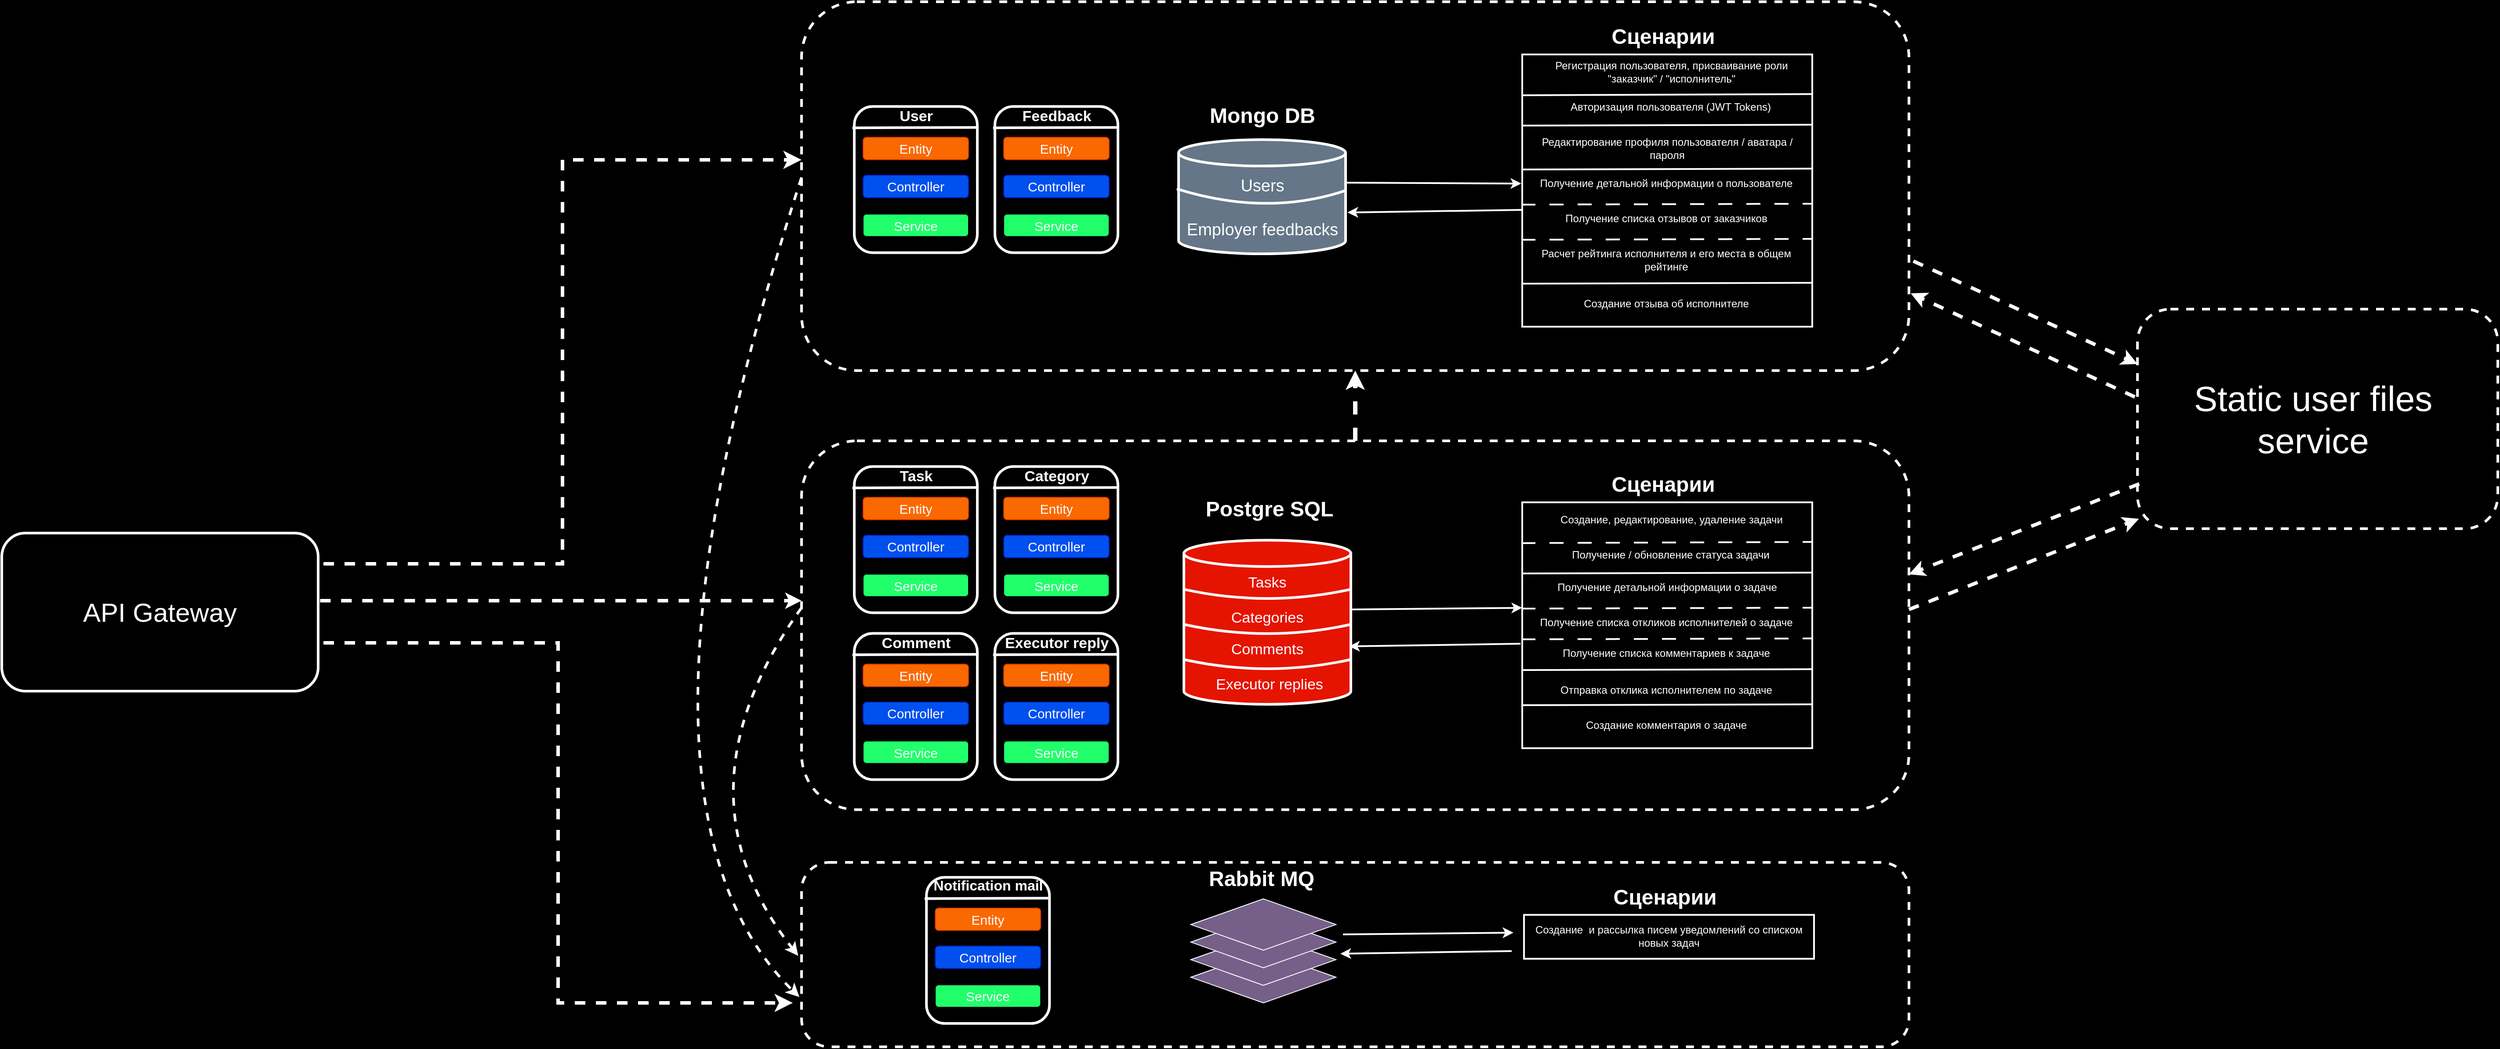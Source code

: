 <mxfile version="21.6.2" type="device">
  <diagram name="Страница 1" id="2fnHXD12BFQcjUa8TfmI">
    <mxGraphModel dx="4785" dy="2400" grid="1" gridSize="10" guides="1" tooltips="1" connect="1" arrows="1" fold="1" page="0" pageScale="1" pageWidth="1600" pageHeight="900" background="#000000" math="0" shadow="0">
      <root>
        <mxCell id="0" />
        <mxCell id="1" parent="0" />
        <mxCell id="LoR36YU-FgAz91kB2eEz-176" value="" style="rounded=1;whiteSpace=wrap;html=1;fillColor=none;strokeColor=#FFFFFF;strokeWidth=3;dashed=1;movable=1;resizable=1;rotatable=1;deletable=1;editable=1;locked=0;connectable=1;" vertex="1" parent="1">
          <mxGeometry x="10" y="900" width="1260" height="210" as="geometry" />
        </mxCell>
        <mxCell id="LoR36YU-FgAz91kB2eEz-152" value="&lt;font color=&quot;#ffffff&quot;&gt;Получение списка комментариев к задаче&lt;br&gt;&lt;/font&gt;" style="text;strokeColor=none;align=center;fillColor=none;html=1;verticalAlign=middle;whiteSpace=wrap;rounded=0;movable=1;resizable=1;rotatable=1;deletable=1;editable=1;locked=0;connectable=1;" vertex="1" parent="1">
          <mxGeometry x="829" y="647" width="330" height="30" as="geometry" />
        </mxCell>
        <mxCell id="LoR36YU-FgAz91kB2eEz-140" value="" style="rounded=0;whiteSpace=wrap;html=1;fillColor=none;strokeWidth=2;strokeColor=#FFFFFF;movable=1;resizable=1;rotatable=1;deletable=1;editable=1;locked=0;connectable=1;" vertex="1" parent="1">
          <mxGeometry x="830" y="490" width="330" height="280" as="geometry" />
        </mxCell>
        <mxCell id="LoR36YU-FgAz91kB2eEz-121" value="&lt;font color=&quot;#ffffff&quot;&gt;Авторизация пользователя (JWT Tokens)&lt;/font&gt;" style="text;strokeColor=none;align=center;fillColor=none;html=1;verticalAlign=middle;whiteSpace=wrap;rounded=0;" vertex="1" parent="1">
          <mxGeometry x="834" y="25" width="330" height="30" as="geometry" />
        </mxCell>
        <mxCell id="xJQs8l1K6RdiKLyGKh0s-5" value="" style="endArrow=classic;html=1;rounded=0;entryX=-0.008;entryY=0.405;entryDx=0;entryDy=0;entryPerimeter=0;fontSize=17;exitX=1.002;exitY=0.408;exitDx=0;exitDy=0;exitPerimeter=0;" parent="1" edge="1">
          <mxGeometry width="50" height="50" relative="1" as="geometry">
            <mxPoint x="480.84" y="147.92" as="sourcePoint" />
            <mxPoint x="638.96" y="150.05" as="targetPoint" />
          </mxGeometry>
        </mxCell>
        <mxCell id="LoR36YU-FgAz91kB2eEz-41" value="" style="group" vertex="1" connectable="0" parent="1">
          <mxGeometry x="70" y="445" width="140" height="175" as="geometry" />
        </mxCell>
        <mxCell id="LoR36YU-FgAz91kB2eEz-42" value="" style="rounded=1;whiteSpace=wrap;html=1;fillColor=none;strokeColor=#FFFFFF;strokeWidth=3;" vertex="1" parent="LoR36YU-FgAz91kB2eEz-41">
          <mxGeometry y="4.268" width="140" height="166.463" as="geometry" />
        </mxCell>
        <mxCell id="LoR36YU-FgAz91kB2eEz-43" value="" style="endArrow=none;html=1;rounded=0;strokeWidth=3;strokeColor=#FFFFFF;exitX=-0.015;exitY=0.146;exitDx=0;exitDy=0;exitPerimeter=0;entryX=0.99;entryY=0.143;entryDx=0;entryDy=0;entryPerimeter=0;" edge="1" parent="LoR36YU-FgAz91kB2eEz-41" source="LoR36YU-FgAz91kB2eEz-42" target="LoR36YU-FgAz91kB2eEz-42">
          <mxGeometry width="50" height="50" relative="1" as="geometry">
            <mxPoint x="360" y="183.537" as="sourcePoint" />
            <mxPoint x="410" y="140.854" as="targetPoint" />
          </mxGeometry>
        </mxCell>
        <mxCell id="LoR36YU-FgAz91kB2eEz-44" value="&lt;font style=&quot;font-size: 17px;&quot;&gt;Task&lt;/font&gt;" style="text;strokeColor=none;fillColor=none;html=1;fontSize=20;fontStyle=1;verticalAlign=middle;align=center;fontColor=#FFFFFF;" vertex="1" parent="LoR36YU-FgAz91kB2eEz-41">
          <mxGeometry x="20" y="-3.415" width="100" height="34.146" as="geometry" />
        </mxCell>
        <mxCell id="LoR36YU-FgAz91kB2eEz-45" value="&lt;font color=&quot;#ffffff&quot; style=&quot;font-size: 15px;&quot;&gt;Entity&lt;/font&gt;" style="rounded=1;whiteSpace=wrap;html=1;fillColor=#fa6800;fontColor=#000000;strokeColor=#C73500;" vertex="1" parent="LoR36YU-FgAz91kB2eEz-41">
          <mxGeometry x="10" y="39.268" width="120" height="25.61" as="geometry" />
        </mxCell>
        <mxCell id="LoR36YU-FgAz91kB2eEz-46" value="&lt;font style=&quot;font-size: 15px;&quot;&gt;Controller&lt;/font&gt;" style="rounded=1;whiteSpace=wrap;html=1;fillColor=#0050ef;fontColor=#ffffff;strokeColor=#001DBC;" vertex="1" parent="LoR36YU-FgAz91kB2eEz-41">
          <mxGeometry x="10" y="82.561" width="120" height="25.61" as="geometry" />
        </mxCell>
        <mxCell id="LoR36YU-FgAz91kB2eEz-47" value="&lt;font style=&quot;font-size: 15px;&quot; color=&quot;#ffffff&quot;&gt;Service&lt;/font&gt;" style="rounded=1;whiteSpace=wrap;html=1;fillColor=#21FF6B;" vertex="1" parent="LoR36YU-FgAz91kB2eEz-41">
          <mxGeometry x="10" y="126.707" width="120" height="25.61" as="geometry" />
        </mxCell>
        <mxCell id="LoR36YU-FgAz91kB2eEz-62" value="" style="group" vertex="1" connectable="0" parent="1">
          <mxGeometry x="230" y="445" width="140" height="175" as="geometry" />
        </mxCell>
        <mxCell id="LoR36YU-FgAz91kB2eEz-63" value="" style="rounded=1;whiteSpace=wrap;html=1;fillColor=none;strokeColor=#FFFFFF;strokeWidth=3;" vertex="1" parent="LoR36YU-FgAz91kB2eEz-62">
          <mxGeometry y="4.268" width="140" height="166.463" as="geometry" />
        </mxCell>
        <mxCell id="LoR36YU-FgAz91kB2eEz-64" value="" style="endArrow=none;html=1;rounded=0;strokeWidth=3;strokeColor=#FFFFFF;exitX=-0.015;exitY=0.146;exitDx=0;exitDy=0;exitPerimeter=0;entryX=0.99;entryY=0.143;entryDx=0;entryDy=0;entryPerimeter=0;" edge="1" parent="LoR36YU-FgAz91kB2eEz-62" source="LoR36YU-FgAz91kB2eEz-63" target="LoR36YU-FgAz91kB2eEz-63">
          <mxGeometry width="50" height="50" relative="1" as="geometry">
            <mxPoint x="360" y="183.537" as="sourcePoint" />
            <mxPoint x="410" y="140.854" as="targetPoint" />
          </mxGeometry>
        </mxCell>
        <mxCell id="LoR36YU-FgAz91kB2eEz-65" value="&lt;font style=&quot;font-size: 17px;&quot;&gt;Category&lt;/font&gt;" style="text;strokeColor=none;fillColor=none;html=1;fontSize=20;fontStyle=1;verticalAlign=middle;align=center;fontColor=#FFFFFF;" vertex="1" parent="LoR36YU-FgAz91kB2eEz-62">
          <mxGeometry x="20" y="-3.415" width="100" height="34.146" as="geometry" />
        </mxCell>
        <mxCell id="LoR36YU-FgAz91kB2eEz-66" value="&lt;font color=&quot;#ffffff&quot; style=&quot;font-size: 15px;&quot;&gt;Entity&lt;/font&gt;" style="rounded=1;whiteSpace=wrap;html=1;fillColor=#fa6800;fontColor=#000000;strokeColor=#C73500;" vertex="1" parent="LoR36YU-FgAz91kB2eEz-62">
          <mxGeometry x="10" y="39.268" width="120" height="25.61" as="geometry" />
        </mxCell>
        <mxCell id="LoR36YU-FgAz91kB2eEz-67" value="&lt;font style=&quot;font-size: 15px;&quot;&gt;Controller&lt;/font&gt;" style="rounded=1;whiteSpace=wrap;html=1;fillColor=#0050ef;fontColor=#ffffff;strokeColor=#001DBC;" vertex="1" parent="LoR36YU-FgAz91kB2eEz-62">
          <mxGeometry x="10" y="82.561" width="120" height="25.61" as="geometry" />
        </mxCell>
        <mxCell id="LoR36YU-FgAz91kB2eEz-68" value="&lt;font style=&quot;font-size: 15px;&quot; color=&quot;#ffffff&quot;&gt;Service&lt;/font&gt;" style="rounded=1;whiteSpace=wrap;html=1;fillColor=#21FF6B;" vertex="1" parent="LoR36YU-FgAz91kB2eEz-62">
          <mxGeometry x="10" y="126.707" width="120" height="25.61" as="geometry" />
        </mxCell>
        <mxCell id="LoR36YU-FgAz91kB2eEz-69" value="" style="group" vertex="1" connectable="0" parent="1">
          <mxGeometry x="70" y="635" width="140" height="175" as="geometry" />
        </mxCell>
        <mxCell id="LoR36YU-FgAz91kB2eEz-70" value="" style="rounded=1;whiteSpace=wrap;html=1;fillColor=none;strokeColor=#FFFFFF;strokeWidth=3;" vertex="1" parent="LoR36YU-FgAz91kB2eEz-69">
          <mxGeometry y="4.268" width="140" height="166.463" as="geometry" />
        </mxCell>
        <mxCell id="LoR36YU-FgAz91kB2eEz-71" value="" style="endArrow=none;html=1;rounded=0;strokeWidth=3;strokeColor=#FFFFFF;exitX=-0.015;exitY=0.146;exitDx=0;exitDy=0;exitPerimeter=0;entryX=0.99;entryY=0.143;entryDx=0;entryDy=0;entryPerimeter=0;" edge="1" parent="LoR36YU-FgAz91kB2eEz-69" source="LoR36YU-FgAz91kB2eEz-70" target="LoR36YU-FgAz91kB2eEz-70">
          <mxGeometry width="50" height="50" relative="1" as="geometry">
            <mxPoint x="360" y="183.537" as="sourcePoint" />
            <mxPoint x="410" y="140.854" as="targetPoint" />
          </mxGeometry>
        </mxCell>
        <mxCell id="LoR36YU-FgAz91kB2eEz-72" value="&lt;font style=&quot;font-size: 17px;&quot;&gt;Comment&lt;/font&gt;" style="text;strokeColor=none;fillColor=none;html=1;fontSize=20;fontStyle=1;verticalAlign=middle;align=center;fontColor=#FFFFFF;" vertex="1" parent="LoR36YU-FgAz91kB2eEz-69">
          <mxGeometry x="20" y="-3.415" width="100" height="34.146" as="geometry" />
        </mxCell>
        <mxCell id="LoR36YU-FgAz91kB2eEz-73" value="&lt;font color=&quot;#ffffff&quot; style=&quot;font-size: 15px;&quot;&gt;Entity&lt;/font&gt;" style="rounded=1;whiteSpace=wrap;html=1;fillColor=#fa6800;fontColor=#000000;strokeColor=#C73500;" vertex="1" parent="LoR36YU-FgAz91kB2eEz-69">
          <mxGeometry x="10" y="39.268" width="120" height="25.61" as="geometry" />
        </mxCell>
        <mxCell id="LoR36YU-FgAz91kB2eEz-74" value="&lt;font style=&quot;font-size: 15px;&quot;&gt;Controller&lt;/font&gt;" style="rounded=1;whiteSpace=wrap;html=1;fillColor=#0050ef;fontColor=#ffffff;strokeColor=#001DBC;" vertex="1" parent="LoR36YU-FgAz91kB2eEz-69">
          <mxGeometry x="10" y="82.561" width="120" height="25.61" as="geometry" />
        </mxCell>
        <mxCell id="LoR36YU-FgAz91kB2eEz-75" value="&lt;font style=&quot;font-size: 15px;&quot; color=&quot;#ffffff&quot;&gt;Service&lt;/font&gt;" style="rounded=1;whiteSpace=wrap;html=1;fillColor=#21FF6B;" vertex="1" parent="LoR36YU-FgAz91kB2eEz-69">
          <mxGeometry x="10" y="126.707" width="120" height="25.61" as="geometry" />
        </mxCell>
        <mxCell id="LoR36YU-FgAz91kB2eEz-77" value="" style="group" vertex="1" connectable="0" parent="1">
          <mxGeometry x="230" y="635" width="140" height="175" as="geometry" />
        </mxCell>
        <mxCell id="LoR36YU-FgAz91kB2eEz-78" value="" style="rounded=1;whiteSpace=wrap;html=1;fillColor=none;strokeColor=#FFFFFF;strokeWidth=3;" vertex="1" parent="LoR36YU-FgAz91kB2eEz-77">
          <mxGeometry y="4.268" width="140" height="166.463" as="geometry" />
        </mxCell>
        <mxCell id="LoR36YU-FgAz91kB2eEz-79" value="" style="endArrow=none;html=1;rounded=0;strokeWidth=3;strokeColor=#FFFFFF;exitX=-0.015;exitY=0.146;exitDx=0;exitDy=0;exitPerimeter=0;entryX=0.99;entryY=0.143;entryDx=0;entryDy=0;entryPerimeter=0;" edge="1" parent="LoR36YU-FgAz91kB2eEz-77" source="LoR36YU-FgAz91kB2eEz-78" target="LoR36YU-FgAz91kB2eEz-78">
          <mxGeometry width="50" height="50" relative="1" as="geometry">
            <mxPoint x="360.0" y="183.537" as="sourcePoint" />
            <mxPoint x="410.0" y="140.854" as="targetPoint" />
          </mxGeometry>
        </mxCell>
        <mxCell id="LoR36YU-FgAz91kB2eEz-80" value="&lt;font style=&quot;font-size: 17px;&quot;&gt;Executor reply&lt;/font&gt;" style="text;strokeColor=none;fillColor=none;html=1;fontSize=20;fontStyle=1;verticalAlign=middle;align=center;fontColor=#FFFFFF;" vertex="1" parent="LoR36YU-FgAz91kB2eEz-77">
          <mxGeometry x="20.0" y="-3.415" width="100.0" height="34.146" as="geometry" />
        </mxCell>
        <mxCell id="LoR36YU-FgAz91kB2eEz-81" value="&lt;font color=&quot;#ffffff&quot; style=&quot;font-size: 15px;&quot;&gt;Entity&lt;/font&gt;" style="rounded=1;whiteSpace=wrap;html=1;fillColor=#fa6800;fontColor=#000000;strokeColor=#C73500;" vertex="1" parent="LoR36YU-FgAz91kB2eEz-77">
          <mxGeometry x="10.0" y="39.268" width="120.0" height="25.61" as="geometry" />
        </mxCell>
        <mxCell id="LoR36YU-FgAz91kB2eEz-82" value="&lt;font style=&quot;font-size: 15px;&quot;&gt;Controller&lt;/font&gt;" style="rounded=1;whiteSpace=wrap;html=1;fillColor=#0050ef;fontColor=#ffffff;strokeColor=#001DBC;" vertex="1" parent="LoR36YU-FgAz91kB2eEz-77">
          <mxGeometry x="10.0" y="82.561" width="120.0" height="25.61" as="geometry" />
        </mxCell>
        <mxCell id="LoR36YU-FgAz91kB2eEz-83" value="&lt;font style=&quot;font-size: 15px;&quot; color=&quot;#ffffff&quot;&gt;Service&lt;/font&gt;" style="rounded=1;whiteSpace=wrap;html=1;fillColor=#21FF6B;" vertex="1" parent="LoR36YU-FgAz91kB2eEz-77">
          <mxGeometry x="10.0" y="126.707" width="120.0" height="25.61" as="geometry" />
        </mxCell>
        <mxCell id="LoR36YU-FgAz91kB2eEz-84" value="" style="group" vertex="1" connectable="0" parent="1">
          <mxGeometry x="70" y="35" width="140" height="175" as="geometry" />
        </mxCell>
        <mxCell id="LoR36YU-FgAz91kB2eEz-85" value="" style="rounded=1;whiteSpace=wrap;html=1;fillColor=none;strokeColor=#FFFFFF;strokeWidth=3;" vertex="1" parent="LoR36YU-FgAz91kB2eEz-84">
          <mxGeometry y="4.268" width="140" height="166.463" as="geometry" />
        </mxCell>
        <mxCell id="LoR36YU-FgAz91kB2eEz-86" value="" style="endArrow=none;html=1;rounded=0;strokeWidth=3;strokeColor=#FFFFFF;exitX=-0.015;exitY=0.146;exitDx=0;exitDy=0;exitPerimeter=0;entryX=0.99;entryY=0.143;entryDx=0;entryDy=0;entryPerimeter=0;" edge="1" parent="LoR36YU-FgAz91kB2eEz-84" source="LoR36YU-FgAz91kB2eEz-85" target="LoR36YU-FgAz91kB2eEz-85">
          <mxGeometry width="50" height="50" relative="1" as="geometry">
            <mxPoint x="360" y="183.537" as="sourcePoint" />
            <mxPoint x="410" y="140.854" as="targetPoint" />
          </mxGeometry>
        </mxCell>
        <mxCell id="LoR36YU-FgAz91kB2eEz-87" value="&lt;font style=&quot;font-size: 17px;&quot;&gt;User&lt;/font&gt;" style="text;strokeColor=none;fillColor=none;html=1;fontSize=20;fontStyle=1;verticalAlign=middle;align=center;fontColor=#FFFFFF;" vertex="1" parent="LoR36YU-FgAz91kB2eEz-84">
          <mxGeometry x="20" y="-3.415" width="100" height="34.146" as="geometry" />
        </mxCell>
        <mxCell id="LoR36YU-FgAz91kB2eEz-88" value="&lt;font color=&quot;#ffffff&quot; style=&quot;font-size: 15px;&quot;&gt;Entity&lt;/font&gt;" style="rounded=1;whiteSpace=wrap;html=1;fillColor=#fa6800;fontColor=#000000;strokeColor=#C73500;" vertex="1" parent="LoR36YU-FgAz91kB2eEz-84">
          <mxGeometry x="10" y="39.268" width="120" height="25.61" as="geometry" />
        </mxCell>
        <mxCell id="LoR36YU-FgAz91kB2eEz-89" value="&lt;font style=&quot;font-size: 15px;&quot;&gt;Controller&lt;/font&gt;" style="rounded=1;whiteSpace=wrap;html=1;fillColor=#0050ef;fontColor=#ffffff;strokeColor=#001DBC;" vertex="1" parent="LoR36YU-FgAz91kB2eEz-84">
          <mxGeometry x="10" y="82.561" width="120" height="25.61" as="geometry" />
        </mxCell>
        <mxCell id="LoR36YU-FgAz91kB2eEz-90" value="&lt;font style=&quot;font-size: 15px;&quot; color=&quot;#ffffff&quot;&gt;Service&lt;/font&gt;" style="rounded=1;whiteSpace=wrap;html=1;fillColor=#21FF6B;" vertex="1" parent="LoR36YU-FgAz91kB2eEz-84">
          <mxGeometry x="10" y="126.707" width="120" height="25.61" as="geometry" />
        </mxCell>
        <mxCell id="LoR36YU-FgAz91kB2eEz-91" value="" style="group" vertex="1" connectable="0" parent="1">
          <mxGeometry x="230" y="35" width="140" height="175" as="geometry" />
        </mxCell>
        <mxCell id="LoR36YU-FgAz91kB2eEz-92" value="" style="rounded=1;whiteSpace=wrap;html=1;fillColor=none;strokeColor=#FFFFFF;strokeWidth=3;" vertex="1" parent="LoR36YU-FgAz91kB2eEz-91">
          <mxGeometry y="4.268" width="140" height="166.463" as="geometry" />
        </mxCell>
        <mxCell id="LoR36YU-FgAz91kB2eEz-93" value="" style="endArrow=none;html=1;rounded=0;strokeWidth=3;strokeColor=#FFFFFF;exitX=-0.015;exitY=0.146;exitDx=0;exitDy=0;exitPerimeter=0;entryX=0.99;entryY=0.143;entryDx=0;entryDy=0;entryPerimeter=0;" edge="1" parent="LoR36YU-FgAz91kB2eEz-91" source="LoR36YU-FgAz91kB2eEz-92" target="LoR36YU-FgAz91kB2eEz-92">
          <mxGeometry width="50" height="50" relative="1" as="geometry">
            <mxPoint x="360" y="183.537" as="sourcePoint" />
            <mxPoint x="410" y="140.854" as="targetPoint" />
          </mxGeometry>
        </mxCell>
        <mxCell id="LoR36YU-FgAz91kB2eEz-94" value="&lt;font style=&quot;font-size: 17px;&quot;&gt;Feedback&lt;/font&gt;" style="text;strokeColor=none;fillColor=none;html=1;fontSize=20;fontStyle=1;verticalAlign=middle;align=center;fontColor=#FFFFFF;" vertex="1" parent="LoR36YU-FgAz91kB2eEz-91">
          <mxGeometry x="20" y="-3.415" width="100" height="34.146" as="geometry" />
        </mxCell>
        <mxCell id="LoR36YU-FgAz91kB2eEz-95" value="&lt;font color=&quot;#ffffff&quot; style=&quot;font-size: 15px;&quot;&gt;Entity&lt;/font&gt;" style="rounded=1;whiteSpace=wrap;html=1;fillColor=#fa6800;fontColor=#000000;strokeColor=#C73500;" vertex="1" parent="LoR36YU-FgAz91kB2eEz-91">
          <mxGeometry x="10" y="39.268" width="120" height="25.61" as="geometry" />
        </mxCell>
        <mxCell id="LoR36YU-FgAz91kB2eEz-96" value="&lt;font style=&quot;font-size: 15px;&quot;&gt;Controller&lt;/font&gt;" style="rounded=1;whiteSpace=wrap;html=1;fillColor=#0050ef;fontColor=#ffffff;strokeColor=#001DBC;" vertex="1" parent="LoR36YU-FgAz91kB2eEz-91">
          <mxGeometry x="10" y="82.561" width="120" height="25.61" as="geometry" />
        </mxCell>
        <mxCell id="LoR36YU-FgAz91kB2eEz-97" value="&lt;font style=&quot;font-size: 15px;&quot; color=&quot;#ffffff&quot;&gt;Service&lt;/font&gt;" style="rounded=1;whiteSpace=wrap;html=1;fillColor=#21FF6B;" vertex="1" parent="LoR36YU-FgAz91kB2eEz-91">
          <mxGeometry x="10" y="126.707" width="120" height="25.61" as="geometry" />
        </mxCell>
        <mxCell id="LoR36YU-FgAz91kB2eEz-98" value="" style="rounded=1;whiteSpace=wrap;html=1;fillColor=none;strokeColor=#FFFFFF;strokeWidth=3;" vertex="1" parent="1">
          <mxGeometry x="152.1" y="916.948" width="140" height="166.463" as="geometry" />
        </mxCell>
        <mxCell id="LoR36YU-FgAz91kB2eEz-99" value="" style="endArrow=none;html=1;rounded=0;strokeWidth=3;strokeColor=#FFFFFF;exitX=-0.015;exitY=0.146;exitDx=0;exitDy=0;exitPerimeter=0;entryX=0.99;entryY=0.143;entryDx=0;entryDy=0;entryPerimeter=0;" edge="1" parent="1" source="LoR36YU-FgAz91kB2eEz-98" target="LoR36YU-FgAz91kB2eEz-98">
          <mxGeometry width="50" height="50" relative="1" as="geometry">
            <mxPoint x="512.1" y="1096.217" as="sourcePoint" />
            <mxPoint x="562.1" y="1053.534" as="targetPoint" />
          </mxGeometry>
        </mxCell>
        <mxCell id="LoR36YU-FgAz91kB2eEz-100" value="&lt;font style=&quot;font-size: 16px;&quot;&gt;Notification mail&lt;/font&gt;" style="text;strokeColor=none;fillColor=none;html=1;fontSize=16;fontStyle=1;verticalAlign=middle;align=center;fontColor=#FFFFFF;" vertex="1" parent="1">
          <mxGeometry x="172.1" y="909.265" width="100" height="34.146" as="geometry" />
        </mxCell>
        <mxCell id="LoR36YU-FgAz91kB2eEz-101" value="&lt;font color=&quot;#ffffff&quot; style=&quot;font-size: 15px;&quot;&gt;Entity&lt;/font&gt;" style="rounded=1;whiteSpace=wrap;html=1;fillColor=#fa6800;fontColor=#000000;strokeColor=#C73500;" vertex="1" parent="1">
          <mxGeometry x="162.1" y="951.948" width="120" height="25.61" as="geometry" />
        </mxCell>
        <mxCell id="LoR36YU-FgAz91kB2eEz-102" value="&lt;font style=&quot;font-size: 15px;&quot;&gt;Controller&lt;/font&gt;" style="rounded=1;whiteSpace=wrap;html=1;fillColor=#0050ef;fontColor=#ffffff;strokeColor=#001DBC;" vertex="1" parent="1">
          <mxGeometry x="162.1" y="995.241" width="120" height="25.61" as="geometry" />
        </mxCell>
        <mxCell id="LoR36YU-FgAz91kB2eEz-103" value="&lt;font style=&quot;font-size: 15px;&quot; color=&quot;#ffffff&quot;&gt;Service&lt;/font&gt;" style="rounded=1;whiteSpace=wrap;html=1;fillColor=#21FF6B;" vertex="1" parent="1">
          <mxGeometry x="162.1" y="1039.387" width="120" height="25.61" as="geometry" />
        </mxCell>
        <mxCell id="LoR36YU-FgAz91kB2eEz-112" value="" style="group" vertex="1" connectable="0" parent="1">
          <mxGeometry x="439" y="30" width="190" height="177" as="geometry" />
        </mxCell>
        <mxCell id="LoR36YU-FgAz91kB2eEz-106" value="" style="group;strokeColor=default;container=0;" vertex="1" connectable="0" parent="LoR36YU-FgAz91kB2eEz-112">
          <mxGeometry width="190" height="177" as="geometry" />
        </mxCell>
        <mxCell id="xJQs8l1K6RdiKLyGKh0s-1" value="&lt;font style=&quot;font-size: 15px;&quot;&gt;&lt;br style=&quot;&quot;&gt;&lt;br&gt;&lt;br&gt;&lt;br&gt;&lt;br&gt;&lt;/font&gt;" style="shape=cylinder3;whiteSpace=wrap;html=1;boundedLbl=1;backgroundOutline=1;size=15;fillColor=#647687;strokeColor=#FFFFFF;strokeWidth=3;movable=1;resizable=1;rotatable=1;deletable=1;editable=1;locked=0;connectable=1;fontColor=#ffffff;" parent="LoR36YU-FgAz91kB2eEz-112" vertex="1">
          <mxGeometry y="47" width="190" height="130" as="geometry" />
        </mxCell>
        <mxCell id="xJQs8l1K6RdiKLyGKh0s-3" value="Mongo DB" style="text;strokeColor=none;fillColor=none;html=1;fontSize=24;fontStyle=1;verticalAlign=middle;align=center;fontColor=#FFFFFF;" parent="LoR36YU-FgAz91kB2eEz-112" vertex="1">
          <mxGeometry x="45" width="100" height="40" as="geometry" />
        </mxCell>
        <mxCell id="LoR36YU-FgAz91kB2eEz-3" value="" style="endArrow=none;html=1;curved=1;strokeColor=#FFFFFF;strokeWidth=3;entryX=-0.011;entryY=0.431;entryDx=0;entryDy=0;entryPerimeter=0;exitX=1;exitY=0.446;exitDx=0;exitDy=0;exitPerimeter=0;" edge="1" parent="LoR36YU-FgAz91kB2eEz-112" source="xJQs8l1K6RdiKLyGKh0s-1" target="xJQs8l1K6RdiKLyGKh0s-1">
          <mxGeometry width="50" height="50" relative="1" as="geometry">
            <mxPoint x="160" y="115" as="sourcePoint" />
            <mxPoint x="30" y="115" as="targetPoint" />
            <Array as="points">
              <mxPoint x="100" y="135" />
            </Array>
          </mxGeometry>
        </mxCell>
        <mxCell id="LoR36YU-FgAz91kB2eEz-5" value="Users" style="text;strokeColor=none;fillColor=none;html=1;fontSize=19;fontStyle=0;verticalAlign=middle;align=center;fontColor=#FFFFFF;movable=1;resizable=1;rotatable=1;deletable=1;editable=1;locked=0;connectable=1;" vertex="1" parent="LoR36YU-FgAz91kB2eEz-112">
          <mxGeometry x="45" y="80" width="100" height="40" as="geometry" />
        </mxCell>
        <mxCell id="LoR36YU-FgAz91kB2eEz-6" value="Employer feedbacks" style="text;strokeColor=none;fillColor=none;html=1;fontSize=19;fontStyle=0;verticalAlign=middle;align=center;fontColor=#FFFFFF;movable=1;resizable=1;rotatable=1;deletable=1;editable=1;locked=0;connectable=1;" vertex="1" parent="LoR36YU-FgAz91kB2eEz-112">
          <mxGeometry x="45" y="130" width="100" height="40" as="geometry" />
        </mxCell>
        <mxCell id="LoR36YU-FgAz91kB2eEz-113" value="" style="group" vertex="1" connectable="0" parent="1">
          <mxGeometry x="445" y="479.998" width="190" height="240.002" as="geometry" />
        </mxCell>
        <mxCell id="xJQs8l1K6RdiKLyGKh0s-16" value="&lt;font style=&quot;font-size: 15px;&quot;&gt;&lt;br style=&quot;&quot;&gt;&lt;br&gt;&lt;br&gt;&lt;br&gt;&lt;br&gt;&lt;/font&gt;" style="shape=cylinder3;whiteSpace=wrap;html=1;boundedLbl=1;backgroundOutline=1;size=15;fillColor=#e51400;strokeColor=#FFFFFF;strokeWidth=3;fontColor=#ffffff;" parent="LoR36YU-FgAz91kB2eEz-113" vertex="1">
          <mxGeometry y="53.082" width="190" height="186.92" as="geometry" />
        </mxCell>
        <mxCell id="xJQs8l1K6RdiKLyGKh0s-17" value="Postgre SQL" style="text;strokeColor=none;fillColor=none;html=1;fontSize=24;fontStyle=1;verticalAlign=middle;align=center;fontColor=#FFFFFF;" parent="LoR36YU-FgAz91kB2eEz-113" vertex="1">
          <mxGeometry x="47" width="100" height="36.923" as="geometry" />
        </mxCell>
        <mxCell id="LoR36YU-FgAz91kB2eEz-24" value="" style="endArrow=none;html=1;strokeColor=#FFFFFF;strokeWidth=3;curved=1;entryX=1;entryY=0;entryDx=0;entryDy=55.962;entryPerimeter=0;exitX=0;exitY=0;exitDx=0;exitDy=55.962;exitPerimeter=0;" edge="1" parent="LoR36YU-FgAz91kB2eEz-113" source="xJQs8l1K6RdiKLyGKh0s-16" target="xJQs8l1K6RdiKLyGKh0s-16">
          <mxGeometry width="50" height="50" relative="1" as="geometry">
            <mxPoint x="-110" y="-29.998" as="sourcePoint" />
            <mxPoint x="-60" y="-79.998" as="targetPoint" />
            <Array as="points">
              <mxPoint x="95" y="130.002" />
            </Array>
          </mxGeometry>
        </mxCell>
        <mxCell id="LoR36YU-FgAz91kB2eEz-25" value="" style="endArrow=none;html=1;strokeColor=#FFFFFF;strokeWidth=3;curved=1;entryX=1;entryY=0;entryDx=0;entryDy=55.962;entryPerimeter=0;exitX=0;exitY=0;exitDx=0;exitDy=55.962;exitPerimeter=0;" edge="1" parent="LoR36YU-FgAz91kB2eEz-113">
          <mxGeometry width="50" height="50" relative="1" as="geometry">
            <mxPoint y="149.002" as="sourcePoint" />
            <mxPoint x="190" y="149.002" as="targetPoint" />
            <Array as="points">
              <mxPoint x="95" y="170.002" />
            </Array>
          </mxGeometry>
        </mxCell>
        <mxCell id="LoR36YU-FgAz91kB2eEz-26" value="" style="endArrow=none;html=1;strokeColor=#FFFFFF;strokeWidth=3;curved=1;entryX=1;entryY=0;entryDx=0;entryDy=55.962;entryPerimeter=0;exitX=0;exitY=0;exitDx=0;exitDy=55.962;exitPerimeter=0;" edge="1" parent="LoR36YU-FgAz91kB2eEz-113">
          <mxGeometry width="50" height="50" relative="1" as="geometry">
            <mxPoint y="189.002" as="sourcePoint" />
            <mxPoint x="190" y="189.002" as="targetPoint" />
            <Array as="points">
              <mxPoint x="95" y="210.002" />
            </Array>
          </mxGeometry>
        </mxCell>
        <mxCell id="LoR36YU-FgAz91kB2eEz-27" value="Tasks" style="text;strokeColor=none;align=center;fillColor=none;html=1;verticalAlign=middle;whiteSpace=wrap;rounded=0;fontColor=#FFFFFF;fontSize=17;" vertex="1" parent="LoR36YU-FgAz91kB2eEz-113">
          <mxGeometry x="65" y="87.002" width="60" height="30" as="geometry" />
        </mxCell>
        <mxCell id="LoR36YU-FgAz91kB2eEz-28" value="Categories" style="text;strokeColor=none;align=center;fillColor=none;html=1;verticalAlign=middle;whiteSpace=wrap;rounded=0;fontColor=#FFFFFF;fontSize=17;" vertex="1" parent="LoR36YU-FgAz91kB2eEz-113">
          <mxGeometry x="65" y="127.002" width="60" height="30" as="geometry" />
        </mxCell>
        <mxCell id="LoR36YU-FgAz91kB2eEz-29" value="Comments" style="text;strokeColor=none;align=center;fillColor=none;html=1;verticalAlign=middle;whiteSpace=wrap;rounded=0;fontColor=#FFFFFF;fontSize=17;" vertex="1" parent="LoR36YU-FgAz91kB2eEz-113">
          <mxGeometry x="65" y="163.002" width="60" height="30" as="geometry" />
        </mxCell>
        <mxCell id="LoR36YU-FgAz91kB2eEz-30" value="Executor replies" style="text;strokeColor=none;align=center;fillColor=none;html=1;verticalAlign=middle;whiteSpace=wrap;rounded=0;fontColor=#FFFFFF;fontSize=17;" vertex="1" parent="LoR36YU-FgAz91kB2eEz-113">
          <mxGeometry x="35" y="203.002" width="125" height="30" as="geometry" />
        </mxCell>
        <mxCell id="LoR36YU-FgAz91kB2eEz-114" value="" style="group" vertex="1" connectable="0" parent="1">
          <mxGeometry x="453" y="899.27" width="165" height="160.73" as="geometry" />
        </mxCell>
        <mxCell id="LoR36YU-FgAz91kB2eEz-110" value="" style="rhombus;whiteSpace=wrap;html=1;fillColor=#76608a;fontColor=#ffffff;strokeColor=#FFFFFF;" vertex="1" parent="LoR36YU-FgAz91kB2eEz-114">
          <mxGeometry y="102.32" width="165" height="58.41" as="geometry" />
        </mxCell>
        <mxCell id="LoR36YU-FgAz91kB2eEz-109" value="" style="rhombus;whiteSpace=wrap;html=1;fillColor=#76608a;fontColor=#ffffff;strokeColor=#FFFFFF;" vertex="1" parent="LoR36YU-FgAz91kB2eEz-114">
          <mxGeometry y="82.32" width="165" height="58.41" as="geometry" />
        </mxCell>
        <mxCell id="LoR36YU-FgAz91kB2eEz-108" value="" style="rhombus;whiteSpace=wrap;html=1;fillColor=#76608a;fontColor=#ffffff;strokeColor=#FFFFFF;" vertex="1" parent="LoR36YU-FgAz91kB2eEz-114">
          <mxGeometry y="62.32" width="165" height="58.41" as="geometry" />
        </mxCell>
        <mxCell id="LoR36YU-FgAz91kB2eEz-107" value="" style="rhombus;whiteSpace=wrap;html=1;fillColor=#76608a;fontColor=#ffffff;strokeColor=#FFFFFF;" vertex="1" parent="LoR36YU-FgAz91kB2eEz-114">
          <mxGeometry y="42.32" width="165" height="58.41" as="geometry" />
        </mxCell>
        <mxCell id="LoR36YU-FgAz91kB2eEz-111" value="Rabbit MQ" style="text;strokeColor=none;fillColor=none;html=1;fontSize=24;fontStyle=1;verticalAlign=middle;align=center;fontColor=#FFFFFF;" vertex="1" parent="LoR36YU-FgAz91kB2eEz-114">
          <mxGeometry x="30" width="100" height="40" as="geometry" />
        </mxCell>
        <mxCell id="LoR36YU-FgAz91kB2eEz-117" value="" style="rounded=0;whiteSpace=wrap;html=1;fillColor=none;strokeWidth=2;strokeColor=#FFFFFF;" vertex="1" parent="1">
          <mxGeometry x="830" y="-20" width="330" height="310" as="geometry" />
        </mxCell>
        <mxCell id="LoR36YU-FgAz91kB2eEz-118" value="Сценарии" style="text;strokeColor=none;fillColor=none;html=1;fontSize=24;fontStyle=1;verticalAlign=middle;align=center;fontColor=#FFFFFF;" vertex="1" parent="1">
          <mxGeometry x="940" y="-60" width="100" height="40" as="geometry" />
        </mxCell>
        <mxCell id="LoR36YU-FgAz91kB2eEz-119" value="" style="endArrow=none;html=1;rounded=0;entryX=1.003;entryY=0.162;entryDx=0;entryDy=0;entryPerimeter=0;exitX=-0.003;exitY=0.166;exitDx=0;exitDy=0;exitPerimeter=0;strokeColor=#FFFFFF;strokeWidth=2;" edge="1" parent="1">
          <mxGeometry width="50" height="50" relative="1" as="geometry">
            <mxPoint x="829.01" y="26.44" as="sourcePoint" />
            <mxPoint x="1160.99" y="25.08" as="targetPoint" />
          </mxGeometry>
        </mxCell>
        <mxCell id="LoR36YU-FgAz91kB2eEz-120" value="Регистрация пользователя, присваивание роли &quot;заказчик&quot; / &quot;исполнитель&quot;" style="text;strokeColor=none;align=center;fillColor=none;html=1;verticalAlign=middle;whiteSpace=wrap;rounded=0;fontColor=#FFFFFF;" vertex="1" parent="1">
          <mxGeometry x="840" y="-15" width="320" height="30" as="geometry" />
        </mxCell>
        <mxCell id="LoR36YU-FgAz91kB2eEz-122" value="" style="endArrow=none;html=1;rounded=0;entryX=1.003;entryY=0.162;entryDx=0;entryDy=0;entryPerimeter=0;exitX=-0.003;exitY=0.166;exitDx=0;exitDy=0;exitPerimeter=0;strokeColor=#FFFFFF;strokeWidth=2;" edge="1" parent="1">
          <mxGeometry width="50" height="50" relative="1" as="geometry">
            <mxPoint x="829" y="61" as="sourcePoint" />
            <mxPoint x="1161" y="60" as="targetPoint" />
          </mxGeometry>
        </mxCell>
        <mxCell id="LoR36YU-FgAz91kB2eEz-123" value="&lt;font color=&quot;#ffffff&quot;&gt;Редактирование профиля пользователя / аватара / пароля&lt;/font&gt;" style="text;strokeColor=none;align=center;fillColor=none;html=1;verticalAlign=middle;whiteSpace=wrap;rounded=0;" vertex="1" parent="1">
          <mxGeometry x="830" y="72" width="330" height="30" as="geometry" />
        </mxCell>
        <mxCell id="LoR36YU-FgAz91kB2eEz-124" value="" style="endArrow=none;html=1;rounded=0;entryX=1.003;entryY=0.162;entryDx=0;entryDy=0;entryPerimeter=0;exitX=-0.003;exitY=0.166;exitDx=0;exitDy=0;exitPerimeter=0;strokeColor=#FFFFFF;strokeWidth=2;" edge="1" parent="1">
          <mxGeometry width="50" height="50" relative="1" as="geometry">
            <mxPoint x="829" y="111" as="sourcePoint" />
            <mxPoint x="1161" y="110" as="targetPoint" />
          </mxGeometry>
        </mxCell>
        <mxCell id="LoR36YU-FgAz91kB2eEz-125" value="&lt;font color=&quot;#ffffff&quot;&gt;Получение детальной информации о пользователе&lt;br&gt;&lt;/font&gt;" style="text;strokeColor=none;align=center;fillColor=none;html=1;verticalAlign=middle;whiteSpace=wrap;rounded=0;" vertex="1" parent="1">
          <mxGeometry x="829" y="112" width="330" height="30" as="geometry" />
        </mxCell>
        <mxCell id="LoR36YU-FgAz91kB2eEz-126" value="" style="endArrow=none;html=1;rounded=0;entryX=1.003;entryY=0.162;entryDx=0;entryDy=0;entryPerimeter=0;exitX=-0.003;exitY=0.166;exitDx=0;exitDy=0;exitPerimeter=0;strokeColor=#FFFFFF;strokeWidth=2;dashed=1;dashPattern=8 8;" edge="1" parent="1">
          <mxGeometry width="50" height="50" relative="1" as="geometry">
            <mxPoint x="829" y="191" as="sourcePoint" />
            <mxPoint x="1161" y="190" as="targetPoint" />
          </mxGeometry>
        </mxCell>
        <mxCell id="LoR36YU-FgAz91kB2eEz-127" value="&lt;font color=&quot;#ffffff&quot;&gt;Расчет рейтинга исполнителя и его места в общем рейтинге&lt;br&gt;&lt;/font&gt;" style="text;strokeColor=none;align=center;fillColor=none;html=1;verticalAlign=middle;whiteSpace=wrap;rounded=0;" vertex="1" parent="1">
          <mxGeometry x="829" y="199" width="330" height="30" as="geometry" />
        </mxCell>
        <mxCell id="LoR36YU-FgAz91kB2eEz-128" value="" style="endArrow=none;html=1;rounded=0;entryX=1.003;entryY=0.162;entryDx=0;entryDy=0;entryPerimeter=0;exitX=-0.003;exitY=0.166;exitDx=0;exitDy=0;exitPerimeter=0;strokeColor=#FFFFFF;strokeWidth=2;" edge="1" parent="1">
          <mxGeometry width="50" height="50" relative="1" as="geometry">
            <mxPoint x="829" y="241" as="sourcePoint" />
            <mxPoint x="1161" y="240" as="targetPoint" />
          </mxGeometry>
        </mxCell>
        <mxCell id="LoR36YU-FgAz91kB2eEz-129" value="" style="endArrow=none;html=1;rounded=0;entryX=1.003;entryY=0.162;entryDx=0;entryDy=0;entryPerimeter=0;exitX=-0.003;exitY=0.166;exitDx=0;exitDy=0;exitPerimeter=0;strokeColor=#FFFFFF;strokeWidth=2;dashed=1;dashPattern=8 8;" edge="1" parent="1">
          <mxGeometry width="50" height="50" relative="1" as="geometry">
            <mxPoint x="829" y="151" as="sourcePoint" />
            <mxPoint x="1161" y="150" as="targetPoint" />
          </mxGeometry>
        </mxCell>
        <mxCell id="LoR36YU-FgAz91kB2eEz-130" value="&lt;font color=&quot;#ffffff&quot;&gt;Получение списка отзывов от заказчиков&lt;br&gt;&lt;/font&gt;" style="text;strokeColor=none;align=center;fillColor=none;html=1;verticalAlign=middle;whiteSpace=wrap;rounded=0;" vertex="1" parent="1">
          <mxGeometry x="829" y="152" width="330" height="30" as="geometry" />
        </mxCell>
        <mxCell id="LoR36YU-FgAz91kB2eEz-131" value="&lt;font color=&quot;#ffffff&quot;&gt;Создание отзыва об исполнителе&lt;br&gt;&lt;/font&gt;" style="text;strokeColor=none;align=center;fillColor=none;html=1;verticalAlign=middle;whiteSpace=wrap;rounded=0;" vertex="1" parent="1">
          <mxGeometry x="829" y="249" width="330" height="30" as="geometry" />
        </mxCell>
        <mxCell id="LoR36YU-FgAz91kB2eEz-135" value="" style="endArrow=classic;html=1;rounded=0;strokeColor=#FFFFFF;exitX=1;exitY=0;exitDx=0;exitDy=90;exitPerimeter=0;strokeWidth=2;entryX=1.011;entryY=0.638;entryDx=0;entryDy=0;entryPerimeter=0;" edge="1" parent="1" target="xJQs8l1K6RdiKLyGKh0s-1">
          <mxGeometry width="50" height="50" relative="1" as="geometry">
            <mxPoint x="829" y="157" as="sourcePoint" />
            <mxPoint x="660" y="160" as="targetPoint" />
            <Array as="points" />
          </mxGeometry>
        </mxCell>
        <mxCell id="LoR36YU-FgAz91kB2eEz-137" value="" style="endArrow=classic;html=1;rounded=0;strokeColor=#FFFFFF;entryX=0;entryY=0.5;entryDx=0;entryDy=0;strokeWidth=2;exitX=1;exitY=0.377;exitDx=0;exitDy=0;exitPerimeter=0;" edge="1" parent="1" source="xJQs8l1K6RdiKLyGKh0s-1">
          <mxGeometry width="50" height="50" relative="1" as="geometry">
            <mxPoint x="660" y="110" as="sourcePoint" />
            <mxPoint x="829" y="127" as="targetPoint" />
            <Array as="points" />
          </mxGeometry>
        </mxCell>
        <mxCell id="LoR36YU-FgAz91kB2eEz-139" value="&lt;font color=&quot;#ffffff&quot;&gt;Получение / обновление статуса задачи&lt;/font&gt;" style="text;strokeColor=none;align=center;fillColor=none;html=1;verticalAlign=middle;whiteSpace=wrap;rounded=0;movable=1;resizable=1;rotatable=1;deletable=1;editable=1;locked=0;connectable=1;" vertex="1" parent="1">
          <mxGeometry x="834" y="535" width="330" height="30" as="geometry" />
        </mxCell>
        <mxCell id="LoR36YU-FgAz91kB2eEz-141" value="Сценарии" style="text;strokeColor=none;fillColor=none;html=1;fontSize=24;fontStyle=1;verticalAlign=middle;align=center;fontColor=#FFFFFF;movable=1;resizable=1;rotatable=1;deletable=1;editable=1;locked=0;connectable=1;" vertex="1" parent="1">
          <mxGeometry x="940" y="450" width="100" height="40" as="geometry" />
        </mxCell>
        <mxCell id="LoR36YU-FgAz91kB2eEz-142" value="" style="endArrow=none;html=1;rounded=0;entryX=1.003;entryY=0.162;entryDx=0;entryDy=0;entryPerimeter=0;exitX=-0.003;exitY=0.166;exitDx=0;exitDy=0;exitPerimeter=0;strokeColor=#FFFFFF;strokeWidth=2;dashed=1;dashPattern=8 8;movable=1;resizable=1;rotatable=1;deletable=1;editable=1;locked=0;connectable=1;" edge="1" parent="1">
          <mxGeometry width="50" height="50" relative="1" as="geometry">
            <mxPoint x="829.01" y="536.44" as="sourcePoint" />
            <mxPoint x="1160.99" y="535.08" as="targetPoint" />
          </mxGeometry>
        </mxCell>
        <mxCell id="LoR36YU-FgAz91kB2eEz-143" value="Создание, редактирование, удаление задачи" style="text;strokeColor=none;align=center;fillColor=none;html=1;verticalAlign=middle;whiteSpace=wrap;rounded=0;fontColor=#FFFFFF;movable=1;resizable=1;rotatable=1;deletable=1;editable=1;locked=0;connectable=1;" vertex="1" parent="1">
          <mxGeometry x="840" y="495" width="320" height="30" as="geometry" />
        </mxCell>
        <mxCell id="LoR36YU-FgAz91kB2eEz-144" value="" style="endArrow=none;html=1;rounded=0;entryX=1.003;entryY=0.162;entryDx=0;entryDy=0;entryPerimeter=0;exitX=-0.003;exitY=0.166;exitDx=0;exitDy=0;exitPerimeter=0;strokeColor=#FFFFFF;strokeWidth=2;movable=1;resizable=1;rotatable=1;deletable=1;editable=1;locked=0;connectable=1;" edge="1" parent="1">
          <mxGeometry width="50" height="50" relative="1" as="geometry">
            <mxPoint x="829" y="571" as="sourcePoint" />
            <mxPoint x="1161" y="570" as="targetPoint" />
          </mxGeometry>
        </mxCell>
        <mxCell id="LoR36YU-FgAz91kB2eEz-145" value="&lt;font color=&quot;#ffffff&quot;&gt;Получение детальной информации о задаче&lt;/font&gt;" style="text;strokeColor=none;align=center;fillColor=none;html=1;verticalAlign=middle;whiteSpace=wrap;rounded=0;movable=1;resizable=1;rotatable=1;deletable=1;editable=1;locked=0;connectable=1;" vertex="1" parent="1">
          <mxGeometry x="830" y="572" width="330" height="30" as="geometry" />
        </mxCell>
        <mxCell id="LoR36YU-FgAz91kB2eEz-147" value="&lt;font color=&quot;#ffffff&quot;&gt;Получение списка откликов исполнителей о задаче&lt;br&gt;&lt;/font&gt;" style="text;strokeColor=none;align=center;fillColor=none;html=1;verticalAlign=middle;whiteSpace=wrap;rounded=0;movable=1;resizable=1;rotatable=1;deletable=1;editable=1;locked=0;connectable=1;" vertex="1" parent="1">
          <mxGeometry x="829" y="612" width="330" height="30" as="geometry" />
        </mxCell>
        <mxCell id="LoR36YU-FgAz91kB2eEz-146" value="" style="endArrow=none;html=1;rounded=0;entryX=1.003;entryY=0.162;entryDx=0;entryDy=0;entryPerimeter=0;exitX=-0.003;exitY=0.166;exitDx=0;exitDy=0;exitPerimeter=0;strokeColor=#FFFFFF;strokeWidth=2;movable=1;resizable=1;rotatable=1;deletable=1;editable=1;locked=0;connectable=1;dashed=1;dashPattern=8 8;" edge="1" parent="1">
          <mxGeometry width="50" height="50" relative="1" as="geometry">
            <mxPoint x="829" y="611" as="sourcePoint" />
            <mxPoint x="1161" y="610" as="targetPoint" />
          </mxGeometry>
        </mxCell>
        <mxCell id="LoR36YU-FgAz91kB2eEz-148" value="" style="endArrow=none;html=1;rounded=0;entryX=1.003;entryY=0.162;entryDx=0;entryDy=0;entryPerimeter=0;exitX=-0.003;exitY=0.166;exitDx=0;exitDy=0;exitPerimeter=0;strokeColor=#FFFFFF;strokeWidth=2;movable=1;resizable=1;rotatable=1;deletable=1;editable=1;locked=0;connectable=1;" edge="1" parent="1">
          <mxGeometry width="50" height="50" relative="1" as="geometry">
            <mxPoint x="829" y="681" as="sourcePoint" />
            <mxPoint x="1161" y="680" as="targetPoint" />
          </mxGeometry>
        </mxCell>
        <mxCell id="LoR36YU-FgAz91kB2eEz-149" value="&lt;font color=&quot;#ffffff&quot;&gt;Отправка отклика исполнителем по задаче&lt;br&gt;&lt;/font&gt;" style="text;strokeColor=none;align=center;fillColor=none;html=1;verticalAlign=middle;whiteSpace=wrap;rounded=0;movable=1;resizable=1;rotatable=1;deletable=1;editable=1;locked=0;connectable=1;" vertex="1" parent="1">
          <mxGeometry x="829" y="689" width="330" height="30" as="geometry" />
        </mxCell>
        <mxCell id="LoR36YU-FgAz91kB2eEz-150" value="" style="endArrow=none;html=1;rounded=0;entryX=1.003;entryY=0.162;entryDx=0;entryDy=0;entryPerimeter=0;exitX=-0.003;exitY=0.166;exitDx=0;exitDy=0;exitPerimeter=0;strokeColor=#FFFFFF;strokeWidth=2;movable=1;resizable=1;rotatable=1;deletable=1;editable=1;locked=0;connectable=1;" edge="1" parent="1">
          <mxGeometry width="50" height="50" relative="1" as="geometry">
            <mxPoint x="829" y="721" as="sourcePoint" />
            <mxPoint x="1161" y="720" as="targetPoint" />
          </mxGeometry>
        </mxCell>
        <mxCell id="LoR36YU-FgAz91kB2eEz-151" value="" style="endArrow=none;html=1;rounded=0;entryX=1.003;entryY=0.162;entryDx=0;entryDy=0;entryPerimeter=0;exitX=-0.003;exitY=0.166;exitDx=0;exitDy=0;exitPerimeter=0;strokeColor=#FFFFFF;strokeWidth=2;dashed=1;dashPattern=8 8;movable=1;resizable=1;rotatable=1;deletable=1;editable=1;locked=0;connectable=1;" edge="1" parent="1">
          <mxGeometry width="50" height="50" relative="1" as="geometry">
            <mxPoint x="829" y="646" as="sourcePoint" />
            <mxPoint x="1161" y="645" as="targetPoint" />
          </mxGeometry>
        </mxCell>
        <mxCell id="LoR36YU-FgAz91kB2eEz-153" value="&lt;font color=&quot;#ffffff&quot;&gt;Создание комментария о задаче&lt;br&gt;&lt;/font&gt;" style="text;strokeColor=none;align=center;fillColor=none;html=1;verticalAlign=middle;whiteSpace=wrap;rounded=0;movable=1;resizable=1;rotatable=1;deletable=1;editable=1;locked=0;connectable=1;" vertex="1" parent="1">
          <mxGeometry x="829" y="729" width="330" height="30" as="geometry" />
        </mxCell>
        <mxCell id="LoR36YU-FgAz91kB2eEz-155" value="" style="endArrow=classic;html=1;rounded=0;strokeColor=#FFFFFF;strokeWidth=2;exitX=-0.006;exitY=0.575;exitDx=0;exitDy=0;exitPerimeter=0;entryX=0.989;entryY=0.647;entryDx=0;entryDy=0;entryPerimeter=0;" edge="1" parent="1" source="LoR36YU-FgAz91kB2eEz-140" target="xJQs8l1K6RdiKLyGKh0s-16">
          <mxGeometry width="50" height="50" relative="1" as="geometry">
            <mxPoint x="820" y="650" as="sourcePoint" />
            <mxPoint x="670" y="690" as="targetPoint" />
            <Array as="points" />
          </mxGeometry>
        </mxCell>
        <mxCell id="LoR36YU-FgAz91kB2eEz-156" value="" style="endArrow=classic;html=1;rounded=0;strokeColor=#FFFFFF;exitX=1.005;exitY=0.422;exitDx=0;exitDy=0;exitPerimeter=0;strokeWidth=2;entryX=0;entryY=0.429;entryDx=0;entryDy=0;entryPerimeter=0;" edge="1" parent="1" source="xJQs8l1K6RdiKLyGKh0s-16" target="LoR36YU-FgAz91kB2eEz-140">
          <mxGeometry width="50" height="50" relative="1" as="geometry">
            <mxPoint x="639" y="612" as="sourcePoint" />
            <mxPoint x="780" y="600" as="targetPoint" />
            <Array as="points" />
          </mxGeometry>
        </mxCell>
        <mxCell id="LoR36YU-FgAz91kB2eEz-158" value="" style="rounded=0;whiteSpace=wrap;html=1;fillColor=none;strokeWidth=2;strokeColor=#FFFFFF;movable=1;resizable=1;rotatable=1;deletable=1;editable=1;locked=0;connectable=1;" vertex="1" parent="1">
          <mxGeometry x="832" y="959.75" width="330" height="50" as="geometry" />
        </mxCell>
        <mxCell id="LoR36YU-FgAz91kB2eEz-157" value="&lt;font color=&quot;#ffffff&quot;&gt;Создание&amp;nbsp; и рассылка писем уведомлений со списком новых задач&lt;br&gt;&lt;/font&gt;" style="text;strokeColor=none;align=center;fillColor=none;html=1;verticalAlign=middle;whiteSpace=wrap;rounded=0;movable=1;resizable=1;rotatable=1;deletable=1;editable=1;locked=0;connectable=1;" vertex="1" parent="1">
          <mxGeometry x="832" y="969.02" width="330" height="30" as="geometry" />
        </mxCell>
        <mxCell id="LoR36YU-FgAz91kB2eEz-160" value="Сценарии" style="text;strokeColor=none;fillColor=none;html=1;fontSize=24;fontStyle=1;verticalAlign=middle;align=center;fontColor=#FFFFFF;movable=1;resizable=1;rotatable=1;deletable=1;editable=1;locked=0;connectable=1;" vertex="1" parent="1">
          <mxGeometry x="942" y="919.75" width="100" height="40" as="geometry" />
        </mxCell>
        <mxCell id="LoR36YU-FgAz91kB2eEz-172" value="" style="endArrow=classic;html=1;rounded=0;strokeColor=#FFFFFF;strokeWidth=2;exitX=-0.006;exitY=0.575;exitDx=0;exitDy=0;exitPerimeter=0;entryX=0.989;entryY=0.647;entryDx=0;entryDy=0;entryPerimeter=0;" edge="1" parent="1">
          <mxGeometry width="50" height="50" relative="1" as="geometry">
            <mxPoint x="818" y="1001" as="sourcePoint" />
            <mxPoint x="623" y="1004" as="targetPoint" />
            <Array as="points" />
          </mxGeometry>
        </mxCell>
        <mxCell id="LoR36YU-FgAz91kB2eEz-173" value="" style="endArrow=classic;html=1;rounded=0;strokeColor=#FFFFFF;exitX=1.005;exitY=0.422;exitDx=0;exitDy=0;exitPerimeter=0;strokeWidth=2;entryX=0;entryY=0.429;entryDx=0;entryDy=0;entryPerimeter=0;" edge="1" parent="1">
          <mxGeometry width="50" height="50" relative="1" as="geometry">
            <mxPoint x="626" y="982" as="sourcePoint" />
            <mxPoint x="820" y="980" as="targetPoint" />
            <Array as="points" />
          </mxGeometry>
        </mxCell>
        <mxCell id="LoR36YU-FgAz91kB2eEz-174" value="" style="rounded=1;whiteSpace=wrap;html=1;fillColor=none;strokeColor=#FFFFFF;strokeWidth=3;dashed=1;movable=0;resizable=0;rotatable=0;deletable=0;editable=0;locked=1;connectable=0;" vertex="1" parent="1">
          <mxGeometry x="10" y="-80" width="1260" height="420" as="geometry" />
        </mxCell>
        <mxCell id="LoR36YU-FgAz91kB2eEz-175" value="" style="rounded=1;whiteSpace=wrap;html=1;fillColor=none;strokeColor=#FFFFFF;strokeWidth=3;dashed=1;movable=0;resizable=0;rotatable=0;deletable=0;editable=0;locked=1;connectable=0;" vertex="1" parent="1">
          <mxGeometry x="10" y="420" width="1260" height="420" as="geometry" />
        </mxCell>
        <mxCell id="LoR36YU-FgAz91kB2eEz-177" value="" style="rounded=1;whiteSpace=wrap;html=1;fillColor=none;strokeColor=#FFFFFF;strokeWidth=3;dashed=1;" vertex="1" parent="1">
          <mxGeometry x="1530" y="270" width="410" height="250" as="geometry" />
        </mxCell>
        <mxCell id="LoR36YU-FgAz91kB2eEz-178" value="Static user files service" style="text;strokeColor=none;align=center;fillColor=none;html=1;verticalAlign=middle;whiteSpace=wrap;rounded=0;fontColor=#FFFFFF;fontSize=40;" vertex="1" parent="1">
          <mxGeometry x="1570" y="380" width="320" height="30" as="geometry" />
        </mxCell>
        <mxCell id="LoR36YU-FgAz91kB2eEz-179" value="" style="endArrow=classic;html=1;rounded=0;fontColor=#FFFFFF;strokeColor=#FFFFFF;exitX=1.004;exitY=0.703;exitDx=0;exitDy=0;exitPerimeter=0;entryX=0;entryY=0.25;entryDx=0;entryDy=0;strokeWidth=4;dashed=1;" edge="1" parent="1" source="LoR36YU-FgAz91kB2eEz-174" target="LoR36YU-FgAz91kB2eEz-177">
          <mxGeometry width="50" height="50" relative="1" as="geometry">
            <mxPoint x="1580" y="380" as="sourcePoint" />
            <mxPoint x="1540" y="110" as="targetPoint" />
          </mxGeometry>
        </mxCell>
        <mxCell id="LoR36YU-FgAz91kB2eEz-181" value="" style="endArrow=classic;html=1;rounded=0;fontColor=#FFFFFF;strokeColor=#FFFFFF;exitX=1.004;exitY=0.703;exitDx=0;exitDy=0;exitPerimeter=0;entryX=0;entryY=0.25;entryDx=0;entryDy=0;strokeWidth=4;dashed=1;" edge="1" parent="1">
          <mxGeometry width="50" height="50" relative="1" as="geometry">
            <mxPoint x="1527" y="370" as="sourcePoint" />
            <mxPoint x="1272" y="252" as="targetPoint" />
          </mxGeometry>
        </mxCell>
        <mxCell id="LoR36YU-FgAz91kB2eEz-182" value="" style="endArrow=classic;html=1;rounded=0;strokeWidth=4;strokeColor=#FFFFFF;dashed=1;entryX=0.004;entryY=0.955;entryDx=0;entryDy=0;entryPerimeter=0;" edge="1" parent="1" target="LoR36YU-FgAz91kB2eEz-177">
          <mxGeometry width="50" height="50" relative="1" as="geometry">
            <mxPoint x="1270" y="612" as="sourcePoint" />
            <mxPoint x="1320" y="562" as="targetPoint" />
          </mxGeometry>
        </mxCell>
        <mxCell id="LoR36YU-FgAz91kB2eEz-183" value="" style="endArrow=classic;html=1;rounded=0;strokeWidth=4;strokeColor=#FFFFFF;dashed=1;entryX=0.004;entryY=0.955;entryDx=0;entryDy=0;entryPerimeter=0;" edge="1" parent="1">
          <mxGeometry width="50" height="50" relative="1" as="geometry">
            <mxPoint x="1532" y="469" as="sourcePoint" />
            <mxPoint x="1270" y="572" as="targetPoint" />
          </mxGeometry>
        </mxCell>
        <mxCell id="LoR36YU-FgAz91kB2eEz-185" value="" style="endArrow=classic;html=1;rounded=0;strokeColor=#FFFFFF;strokeWidth=5;dashed=1;" edge="1" parent="1" source="LoR36YU-FgAz91kB2eEz-175">
          <mxGeometry width="50" height="50" relative="1" as="geometry">
            <mxPoint x="800" y="410" as="sourcePoint" />
            <mxPoint x="640" y="340" as="targetPoint" />
          </mxGeometry>
        </mxCell>
        <mxCell id="LoR36YU-FgAz91kB2eEz-188" value="" style="endArrow=classic;html=1;strokeColor=#FFFFFF;curved=1;strokeWidth=3;dashed=1;entryX=-0.003;entryY=0.507;entryDx=0;entryDy=0;entryPerimeter=0;" edge="1" parent="1" target="LoR36YU-FgAz91kB2eEz-176">
          <mxGeometry width="50" height="50" relative="1" as="geometry">
            <mxPoint x="10" y="610" as="sourcePoint" />
            <mxPoint y="1005" as="targetPoint" />
            <Array as="points">
              <mxPoint x="-140" y="820" />
            </Array>
          </mxGeometry>
        </mxCell>
        <mxCell id="LoR36YU-FgAz91kB2eEz-189" value="" style="endArrow=classic;html=1;strokeColor=#FFFFFF;curved=1;strokeWidth=3;dashed=1;entryX=-0.002;entryY=0.73;entryDx=0;entryDy=0;entryPerimeter=0;" edge="1" parent="1" target="LoR36YU-FgAz91kB2eEz-176">
          <mxGeometry width="50" height="50" relative="1" as="geometry">
            <mxPoint x="10" y="120" as="sourcePoint" />
            <mxPoint y="1050" as="targetPoint" />
            <Array as="points">
              <mxPoint x="-221" y="830" />
            </Array>
          </mxGeometry>
        </mxCell>
        <mxCell id="LoR36YU-FgAz91kB2eEz-190" value="API Gateway" style="rounded=1;whiteSpace=wrap;html=1;fillColor=none;strokeColor=#FFFFFF;strokeWidth=3;fontColor=#FFFFFF;fontSize=30;" vertex="1" parent="1">
          <mxGeometry x="-900" y="525" width="360" height="180" as="geometry" />
        </mxCell>
        <mxCell id="LoR36YU-FgAz91kB2eEz-192" value="" style="edgeStyle=elbowEdgeStyle;elbow=horizontal;endArrow=classic;html=1;curved=0;rounded=0;endSize=8;startSize=8;strokeColor=#FFFFFF;strokeWidth=4;dashed=1;" edge="1" parent="1">
          <mxGeometry width="50" height="50" relative="1" as="geometry">
            <mxPoint x="-534" y="560" as="sourcePoint" />
            <mxPoint x="10" y="100" as="targetPoint" />
          </mxGeometry>
        </mxCell>
        <mxCell id="LoR36YU-FgAz91kB2eEz-193" value="" style="edgeStyle=elbowEdgeStyle;elbow=horizontal;endArrow=classic;html=1;curved=0;rounded=0;endSize=8;startSize=8;strokeColor=#FFFFFF;strokeWidth=4;dashed=1;" edge="1" parent="1">
          <mxGeometry width="50" height="50" relative="1" as="geometry">
            <mxPoint x="-534" y="650" as="sourcePoint" />
            <mxPoint y="1060" as="targetPoint" />
          </mxGeometry>
        </mxCell>
        <mxCell id="LoR36YU-FgAz91kB2eEz-194" value="" style="endArrow=classic;html=1;rounded=0;strokeColor=#FFFFFF;strokeWidth=4;dashed=1;exitX=1.006;exitY=0.428;exitDx=0;exitDy=0;exitPerimeter=0;" edge="1" parent="1" source="LoR36YU-FgAz91kB2eEz-190">
          <mxGeometry width="50" height="50" relative="1" as="geometry">
            <mxPoint x="-330" y="620" as="sourcePoint" />
            <mxPoint x="10" y="602" as="targetPoint" />
          </mxGeometry>
        </mxCell>
      </root>
    </mxGraphModel>
  </diagram>
</mxfile>
